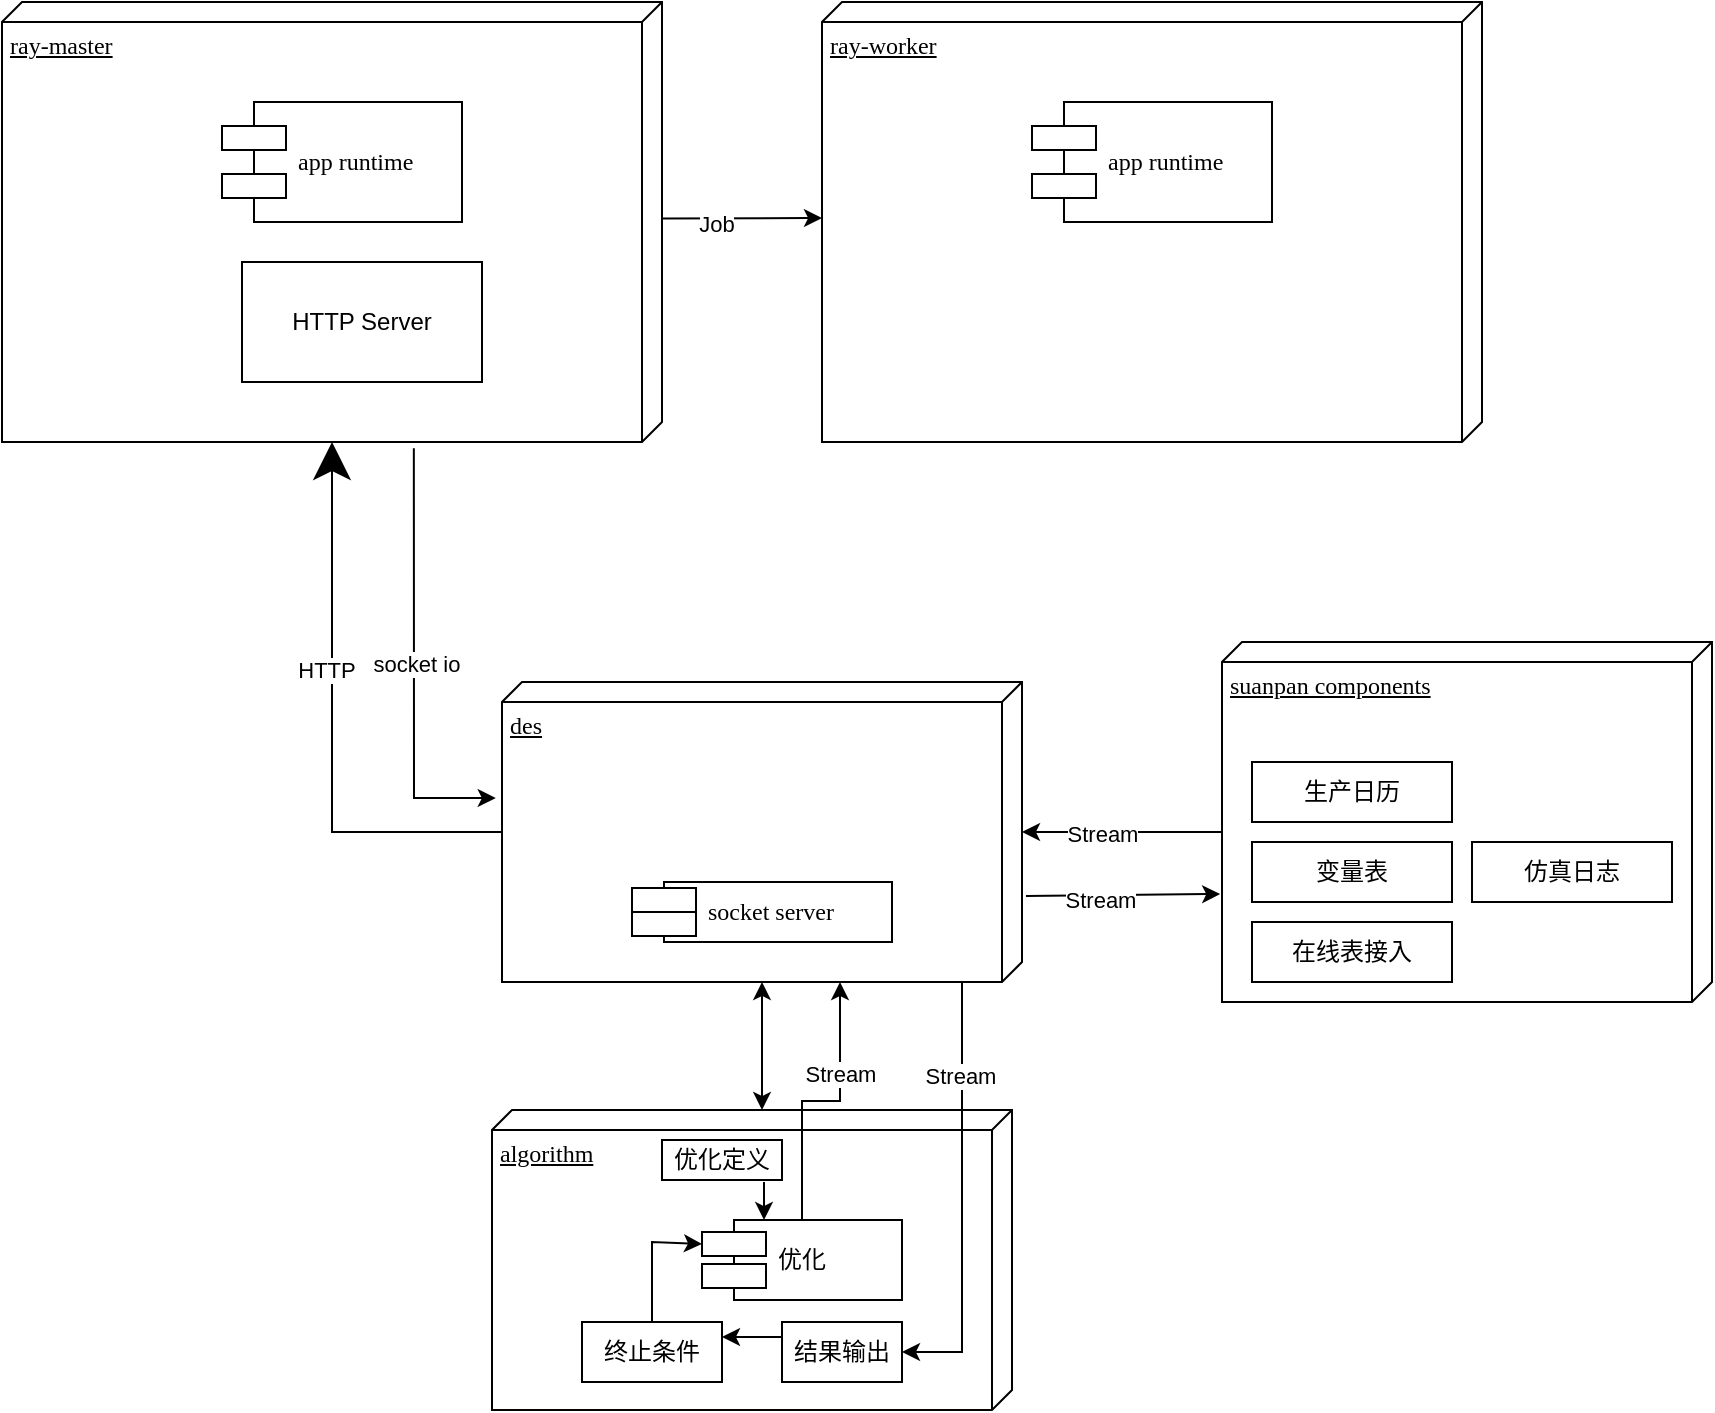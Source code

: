 <mxfile version="17.4.4" type="github">
  <diagram name="Page-1" id="5f0bae14-7c28-e335-631c-24af17079c00">
    <mxGraphModel dx="1422" dy="762" grid="1" gridSize="10" guides="1" tooltips="1" connect="1" arrows="1" fold="1" page="1" pageScale="1" pageWidth="1100" pageHeight="850" background="none" math="0" shadow="0">
      <root>
        <mxCell id="0" />
        <mxCell id="1" parent="0" />
        <mxCell id="rLShtHn3Nf_5X0vQ7vn7-3" style="edgeStyle=orthogonalEdgeStyle;rounded=0;orthogonalLoop=1;jettySize=auto;html=1;exitX=0;exitY=0;exitDx=0;exitDy=125;exitPerimeter=0;startArrow=classic;startFill=1;" edge="1" parent="1" source="rLShtHn3Nf_5X0vQ7vn7-1" target="39150e848f15840c-3">
          <mxGeometry relative="1" as="geometry" />
        </mxCell>
        <mxCell id="39150e848f15840c-1" value="ray-master" style="verticalAlign=top;align=left;spacingTop=8;spacingLeft=2;spacingRight=12;shape=cube;size=10;direction=south;fontStyle=4;html=1;rounded=0;shadow=0;comic=0;labelBackgroundColor=none;strokeWidth=1;fontFamily=Verdana;fontSize=12" parent="1" vertex="1">
          <mxGeometry x="120" y="70" width="330" height="220" as="geometry" />
        </mxCell>
        <mxCell id="39150e848f15840c-2" value="ray-worker" style="verticalAlign=top;align=left;spacingTop=8;spacingLeft=2;spacingRight=12;shape=cube;size=10;direction=south;fontStyle=4;html=1;rounded=0;shadow=0;comic=0;labelBackgroundColor=none;strokeWidth=1;fontFamily=Verdana;fontSize=12" parent="1" vertex="1">
          <mxGeometry x="530" y="70" width="330" height="220" as="geometry" />
        </mxCell>
        <mxCell id="39150e848f15840c-3" value="des" style="verticalAlign=top;align=left;spacingTop=8;spacingLeft=2;spacingRight=12;shape=cube;size=10;direction=south;fontStyle=4;html=1;rounded=0;shadow=0;comic=0;labelBackgroundColor=none;strokeWidth=1;fontFamily=Verdana;fontSize=12" parent="1" vertex="1">
          <mxGeometry x="370" y="410" width="260" height="150" as="geometry" />
        </mxCell>
        <mxCell id="39150e848f15840c-5" value="app runtime" style="shape=component;align=left;spacingLeft=36;rounded=0;shadow=0;comic=0;labelBackgroundColor=none;strokeWidth=1;fontFamily=Verdana;fontSize=12;html=1;" parent="1" vertex="1">
          <mxGeometry x="230" y="120" width="120" height="60" as="geometry" />
        </mxCell>
        <mxCell id="39150e848f15840c-7" value="app runtime" style="shape=component;align=left;spacingLeft=36;rounded=0;shadow=0;comic=0;labelBackgroundColor=none;strokeWidth=1;fontFamily=Verdana;fontSize=12;html=1;" parent="1" vertex="1">
          <mxGeometry x="635" y="120" width="120" height="60" as="geometry" />
        </mxCell>
        <mxCell id="39150e848f15840c-10" value="socket server" style="shape=component;align=left;spacingLeft=36;rounded=0;shadow=0;comic=0;labelBackgroundColor=none;strokeWidth=1;fontFamily=Verdana;fontSize=12;html=1;" parent="1" vertex="1">
          <mxGeometry x="435" y="510" width="130" height="30" as="geometry" />
        </mxCell>
        <mxCell id="39150e848f15840c-18" style="edgeStyle=orthogonalEdgeStyle;rounded=0;html=1;labelBackgroundColor=none;startArrow=none;startFill=0;startSize=8;endArrow=classic;endFill=1;endSize=16;fontFamily=Verdana;fontSize=12;" parent="1" source="39150e848f15840c-3" target="39150e848f15840c-1" edge="1">
          <mxGeometry relative="1" as="geometry">
            <Array as="points">
              <mxPoint x="285" y="485" />
            </Array>
          </mxGeometry>
        </mxCell>
        <mxCell id="rLShtHn3Nf_5X0vQ7vn7-13" value="HTTP" style="edgeLabel;html=1;align=center;verticalAlign=middle;resizable=0;points=[];" vertex="1" connectable="0" parent="39150e848f15840c-18">
          <mxGeometry x="0.186" y="3" relative="1" as="geometry">
            <mxPoint as="offset" />
          </mxGeometry>
        </mxCell>
        <mxCell id="rLShtHn3Nf_5X0vQ7vn7-1" value="algorithm" style="verticalAlign=top;align=left;spacingTop=8;spacingLeft=2;spacingRight=12;shape=cube;size=10;direction=south;fontStyle=4;html=1;rounded=0;shadow=0;comic=0;labelBackgroundColor=none;strokeWidth=1;fontFamily=Verdana;fontSize=12" vertex="1" parent="1">
          <mxGeometry x="365" y="624" width="260" height="150" as="geometry" />
        </mxCell>
        <mxCell id="rLShtHn3Nf_5X0vQ7vn7-2" value="" style="endArrow=classic;html=1;rounded=0;exitX=0.492;exitY=0;exitDx=0;exitDy=0;exitPerimeter=0;entryX=0.491;entryY=1;entryDx=0;entryDy=0;entryPerimeter=0;" edge="1" parent="1" source="39150e848f15840c-1" target="39150e848f15840c-2">
          <mxGeometry width="50" height="50" relative="1" as="geometry">
            <mxPoint x="520" y="420" as="sourcePoint" />
            <mxPoint x="570" y="370" as="targetPoint" />
          </mxGeometry>
        </mxCell>
        <mxCell id="rLShtHn3Nf_5X0vQ7vn7-16" value="Job" style="edgeLabel;html=1;align=center;verticalAlign=middle;resizable=0;points=[];" vertex="1" connectable="0" parent="rLShtHn3Nf_5X0vQ7vn7-2">
          <mxGeometry x="-0.322" y="-3" relative="1" as="geometry">
            <mxPoint as="offset" />
          </mxGeometry>
        </mxCell>
        <mxCell id="rLShtHn3Nf_5X0vQ7vn7-9" style="edgeStyle=orthogonalEdgeStyle;rounded=0;orthogonalLoop=1;jettySize=auto;html=1;exitX=0.5;exitY=0;exitDx=0;exitDy=0;entryX=1;entryY=0.35;entryDx=0;entryDy=0;entryPerimeter=0;startArrow=none;startFill=0;" edge="1" parent="1" source="rLShtHn3Nf_5X0vQ7vn7-4" target="39150e848f15840c-3">
          <mxGeometry relative="1" as="geometry" />
        </mxCell>
        <mxCell id="rLShtHn3Nf_5X0vQ7vn7-28" value="Stream" style="edgeLabel;html=1;align=center;verticalAlign=middle;resizable=0;points=[];" vertex="1" connectable="0" parent="rLShtHn3Nf_5X0vQ7vn7-9">
          <mxGeometry x="0.333" relative="1" as="geometry">
            <mxPoint as="offset" />
          </mxGeometry>
        </mxCell>
        <mxCell id="rLShtHn3Nf_5X0vQ7vn7-4" value="优化" style="shape=component;align=left;spacingLeft=36;rounded=0;shadow=0;comic=0;labelBackgroundColor=none;strokeWidth=1;fontFamily=Verdana;fontSize=12;html=1;" vertex="1" parent="1">
          <mxGeometry x="470" y="679" width="100" height="40" as="geometry" />
        </mxCell>
        <mxCell id="rLShtHn3Nf_5X0vQ7vn7-5" value="终止条件" style="rounded=0;whiteSpace=wrap;html=1;" vertex="1" parent="1">
          <mxGeometry x="410" y="730" width="70" height="30" as="geometry" />
        </mxCell>
        <mxCell id="rLShtHn3Nf_5X0vQ7vn7-6" value="优化定义" style="rounded=0;whiteSpace=wrap;html=1;" vertex="1" parent="1">
          <mxGeometry x="450" y="639" width="60" height="20" as="geometry" />
        </mxCell>
        <mxCell id="rLShtHn3Nf_5X0vQ7vn7-7" value="结果输出" style="rounded=0;whiteSpace=wrap;html=1;" vertex="1" parent="1">
          <mxGeometry x="510" y="730" width="60" height="30" as="geometry" />
        </mxCell>
        <mxCell id="rLShtHn3Nf_5X0vQ7vn7-8" value="" style="endArrow=classic;html=1;rounded=0;entryX=0.25;entryY=0;entryDx=0;entryDy=0;" edge="1" parent="1">
          <mxGeometry width="50" height="50" relative="1" as="geometry">
            <mxPoint x="501" y="660" as="sourcePoint" />
            <mxPoint x="501" y="679" as="targetPoint" />
          </mxGeometry>
        </mxCell>
        <mxCell id="rLShtHn3Nf_5X0vQ7vn7-10" value="" style="endArrow=classic;html=1;rounded=0;exitX=0.5;exitY=0;exitDx=0;exitDy=0;entryX=0;entryY=0.3;entryDx=0;entryDy=0;" edge="1" parent="1" source="rLShtHn3Nf_5X0vQ7vn7-5" target="rLShtHn3Nf_5X0vQ7vn7-4">
          <mxGeometry width="50" height="50" relative="1" as="geometry">
            <mxPoint x="780" y="674" as="sourcePoint" />
            <mxPoint x="830" y="624" as="targetPoint" />
            <Array as="points">
              <mxPoint x="445" y="710" />
              <mxPoint x="445" y="690" />
            </Array>
          </mxGeometry>
        </mxCell>
        <mxCell id="rLShtHn3Nf_5X0vQ7vn7-11" value="" style="endArrow=classic;html=1;rounded=0;entryX=1;entryY=0.5;entryDx=0;entryDy=0;" edge="1" parent="1" target="rLShtHn3Nf_5X0vQ7vn7-7">
          <mxGeometry width="50" height="50" relative="1" as="geometry">
            <mxPoint x="600" y="560" as="sourcePoint" />
            <mxPoint x="570" y="370" as="targetPoint" />
            <Array as="points">
              <mxPoint x="600" y="560" />
              <mxPoint x="600" y="745" />
            </Array>
          </mxGeometry>
        </mxCell>
        <mxCell id="rLShtHn3Nf_5X0vQ7vn7-29" value="Stream" style="edgeLabel;html=1;align=center;verticalAlign=middle;resizable=0;points=[];" vertex="1" connectable="0" parent="rLShtHn3Nf_5X0vQ7vn7-11">
          <mxGeometry x="-0.563" y="-1" relative="1" as="geometry">
            <mxPoint as="offset" />
          </mxGeometry>
        </mxCell>
        <mxCell id="rLShtHn3Nf_5X0vQ7vn7-12" value="" style="endArrow=classic;html=1;rounded=0;entryX=1;entryY=0.25;entryDx=0;entryDy=0;exitX=0;exitY=0.25;exitDx=0;exitDy=0;" edge="1" parent="1" source="rLShtHn3Nf_5X0vQ7vn7-7" target="rLShtHn3Nf_5X0vQ7vn7-5">
          <mxGeometry width="50" height="50" relative="1" as="geometry">
            <mxPoint x="520" y="420" as="sourcePoint" />
            <mxPoint x="570" y="370" as="targetPoint" />
          </mxGeometry>
        </mxCell>
        <mxCell id="rLShtHn3Nf_5X0vQ7vn7-14" value="" style="endArrow=classic;html=1;rounded=0;exitX=1.014;exitY=0.376;exitDx=0;exitDy=0;exitPerimeter=0;entryX=0.387;entryY=1.012;entryDx=0;entryDy=0;entryPerimeter=0;" edge="1" parent="1" source="39150e848f15840c-1" target="39150e848f15840c-3">
          <mxGeometry width="50" height="50" relative="1" as="geometry">
            <mxPoint x="520" y="420" as="sourcePoint" />
            <mxPoint x="570" y="370" as="targetPoint" />
            <Array as="points">
              <mxPoint x="326" y="468" />
            </Array>
          </mxGeometry>
        </mxCell>
        <mxCell id="rLShtHn3Nf_5X0vQ7vn7-15" value="socket io" style="edgeLabel;html=1;align=center;verticalAlign=middle;resizable=0;points=[];" vertex="1" connectable="0" parent="rLShtHn3Nf_5X0vQ7vn7-14">
          <mxGeometry x="0.0" y="1" relative="1" as="geometry">
            <mxPoint as="offset" />
          </mxGeometry>
        </mxCell>
        <mxCell id="rLShtHn3Nf_5X0vQ7vn7-17" value="HTTP Server" style="rounded=0;whiteSpace=wrap;html=1;" vertex="1" parent="1">
          <mxGeometry x="240" y="200" width="120" height="60" as="geometry" />
        </mxCell>
        <mxCell id="rLShtHn3Nf_5X0vQ7vn7-24" style="edgeStyle=orthogonalEdgeStyle;rounded=0;orthogonalLoop=1;jettySize=auto;html=1;exitX=0;exitY=0;exitDx=95;exitDy=245;exitPerimeter=0;startArrow=none;startFill=0;endArrow=classic;endFill=1;" edge="1" parent="1" source="rLShtHn3Nf_5X0vQ7vn7-18" target="39150e848f15840c-3">
          <mxGeometry relative="1" as="geometry" />
        </mxCell>
        <mxCell id="rLShtHn3Nf_5X0vQ7vn7-27" value="Stream" style="edgeLabel;html=1;align=center;verticalAlign=middle;resizable=0;points=[];" vertex="1" connectable="0" parent="rLShtHn3Nf_5X0vQ7vn7-24">
          <mxGeometry x="0.2" y="1" relative="1" as="geometry">
            <mxPoint as="offset" />
          </mxGeometry>
        </mxCell>
        <mxCell id="rLShtHn3Nf_5X0vQ7vn7-18" value="suanpan components" style="verticalAlign=top;align=left;spacingTop=8;spacingLeft=2;spacingRight=12;shape=cube;size=10;direction=south;fontStyle=4;html=1;rounded=0;shadow=0;comic=0;labelBackgroundColor=none;strokeWidth=1;fontFamily=Verdana;fontSize=12" vertex="1" parent="1">
          <mxGeometry x="730" y="390" width="245" height="180" as="geometry" />
        </mxCell>
        <mxCell id="rLShtHn3Nf_5X0vQ7vn7-19" value="生产日历" style="rounded=0;whiteSpace=wrap;html=1;" vertex="1" parent="1">
          <mxGeometry x="745" y="450" width="100" height="30" as="geometry" />
        </mxCell>
        <mxCell id="rLShtHn3Nf_5X0vQ7vn7-20" value="变量表" style="rounded=0;whiteSpace=wrap;html=1;" vertex="1" parent="1">
          <mxGeometry x="745" y="490" width="100" height="30" as="geometry" />
        </mxCell>
        <mxCell id="rLShtHn3Nf_5X0vQ7vn7-21" value="在线表接入" style="rounded=0;whiteSpace=wrap;html=1;" vertex="1" parent="1">
          <mxGeometry x="745" y="530" width="100" height="30" as="geometry" />
        </mxCell>
        <mxCell id="rLShtHn3Nf_5X0vQ7vn7-22" value="仿真日志" style="rounded=0;whiteSpace=wrap;html=1;" vertex="1" parent="1">
          <mxGeometry x="855" y="490" width="100" height="30" as="geometry" />
        </mxCell>
        <mxCell id="rLShtHn3Nf_5X0vQ7vn7-25" value="" style="endArrow=classic;html=1;rounded=0;exitX=0.713;exitY=0.004;exitDx=0;exitDy=0;exitPerimeter=0;entryX=0.7;entryY=1.016;entryDx=0;entryDy=0;entryPerimeter=0;" edge="1" parent="1">
          <mxGeometry width="50" height="50" relative="1" as="geometry">
            <mxPoint x="631.96" y="516.95" as="sourcePoint" />
            <mxPoint x="729.08" y="516" as="targetPoint" />
            <Array as="points" />
          </mxGeometry>
        </mxCell>
        <mxCell id="rLShtHn3Nf_5X0vQ7vn7-26" value="Stream" style="edgeLabel;html=1;align=center;verticalAlign=middle;resizable=0;points=[];" vertex="1" connectable="0" parent="rLShtHn3Nf_5X0vQ7vn7-25">
          <mxGeometry x="-0.238" y="-2" relative="1" as="geometry">
            <mxPoint as="offset" />
          </mxGeometry>
        </mxCell>
      </root>
    </mxGraphModel>
  </diagram>
</mxfile>
